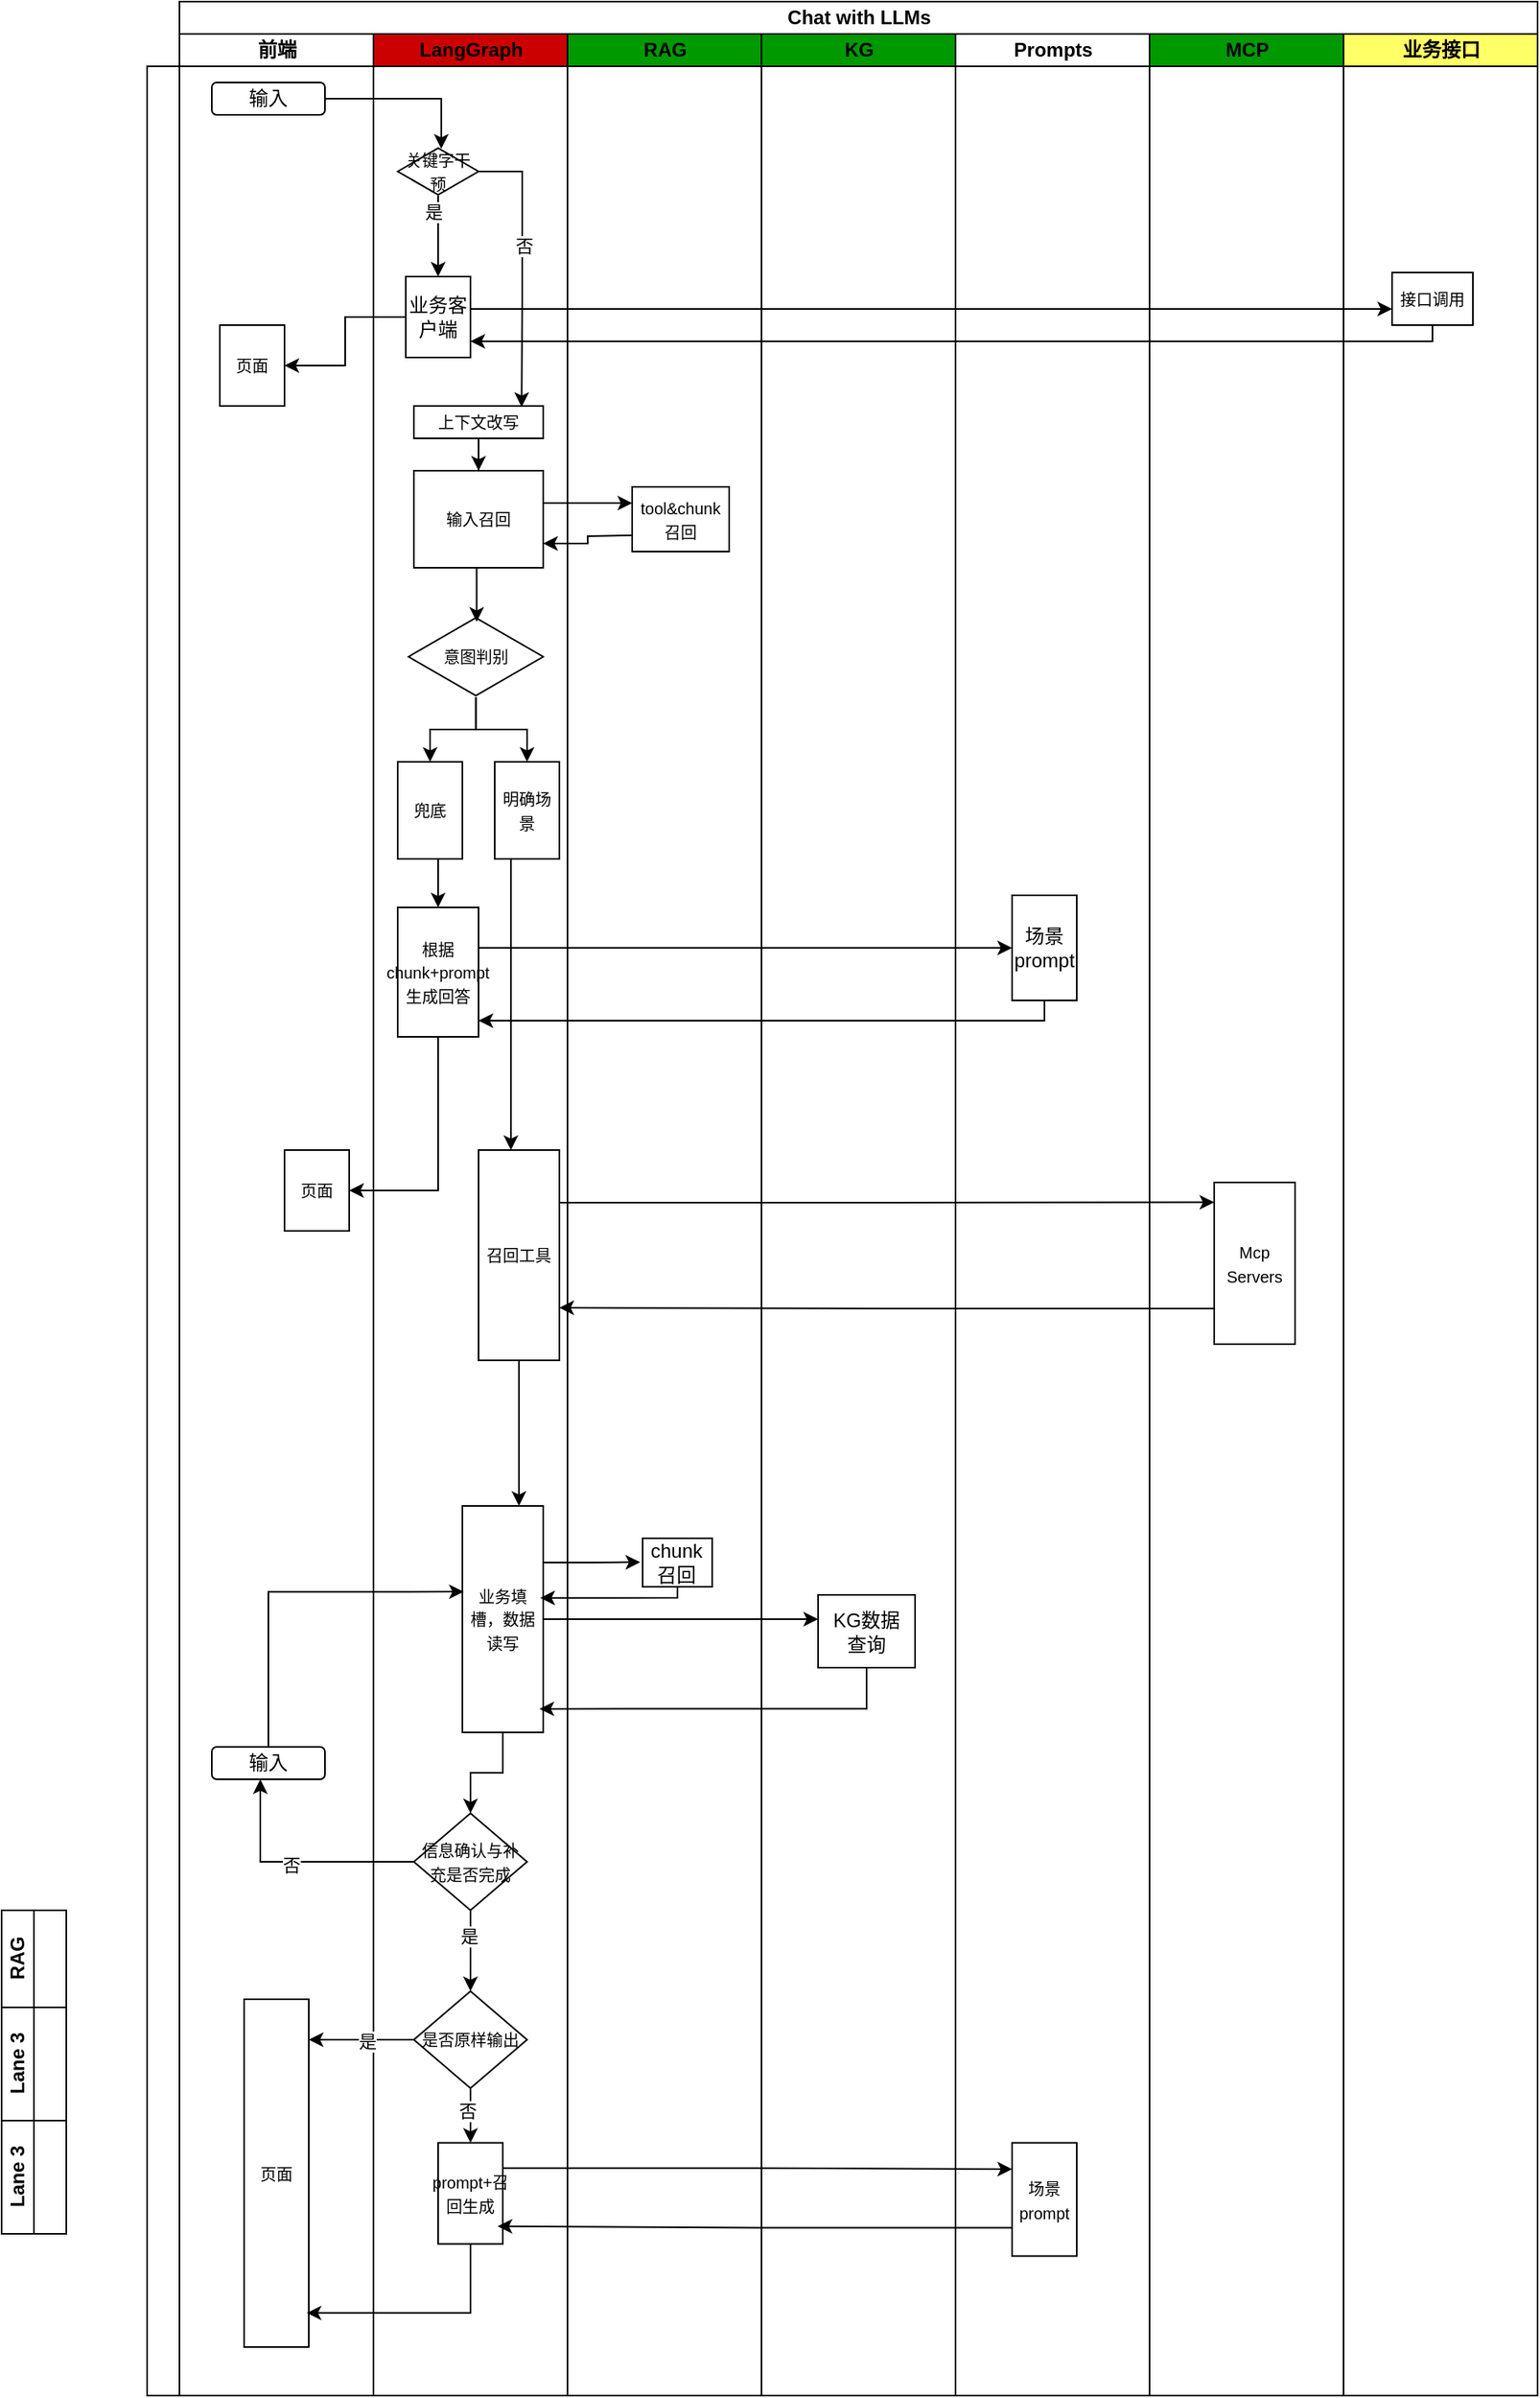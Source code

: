 <mxfile version="26.2.14" pages="2">
  <diagram id="prtHgNgQTEPvFCAcTncT" name="Page-1">
    <mxGraphModel dx="1148" dy="518" grid="1" gridSize="10" guides="1" tooltips="1" connect="1" arrows="1" fold="1" page="1" pageScale="1" pageWidth="827" pageHeight="1169" math="0" shadow="0">
      <root>
        <mxCell id="0" />
        <mxCell id="1" parent="0" />
        <mxCell id="lMqTlRjusJs-bFD9PDSq-2" value="Chat with LLMs" style="swimlane;childLayout=stackLayout;resizeParent=1;resizeParentMax=0;startSize=20;html=1;" vertex="1" parent="1">
          <mxGeometry x="150" y="70" width="840" height="1480" as="geometry" />
        </mxCell>
        <mxCell id="lMqTlRjusJs-bFD9PDSq-3" value="前端" style="swimlane;startSize=20;html=1;" vertex="1" parent="lMqTlRjusJs-bFD9PDSq-2">
          <mxGeometry y="20" width="120" height="1460" as="geometry" />
        </mxCell>
        <mxCell id="RTw3YIjJOf3kqwoV2Vnw-30" value="LangGraph" style="swimlane;startSize=20;html=1;fillColor=#CC0000;" vertex="1" parent="lMqTlRjusJs-bFD9PDSq-2">
          <mxGeometry x="120" y="20" width="120" height="1460" as="geometry" />
        </mxCell>
        <mxCell id="lMqTlRjusJs-bFD9PDSq-4" value="RAG" style="swimlane;startSize=20;html=1;fillColor=#009900;" vertex="1" parent="lMqTlRjusJs-bFD9PDSq-2">
          <mxGeometry x="240" y="20" width="120" height="1460" as="geometry" />
        </mxCell>
        <mxCell id="lMqTlRjusJs-bFD9PDSq-5" value="KG" style="swimlane;startSize=20;html=1;fillColor=#009900;" vertex="1" parent="lMqTlRjusJs-bFD9PDSq-2">
          <mxGeometry x="360" y="20" width="120" height="1460" as="geometry" />
        </mxCell>
        <mxCell id="RTw3YIjJOf3kqwoV2Vnw-11" value="Prompts" style="swimlane;startSize=20;html=1;" vertex="1" parent="lMqTlRjusJs-bFD9PDSq-2">
          <mxGeometry x="480" y="20" width="120" height="1460" as="geometry" />
        </mxCell>
        <mxCell id="RTw3YIjJOf3kqwoV2Vnw-2" value="MCP" style="swimlane;startSize=20;html=1;fillColor=#009900;" vertex="1" parent="lMqTlRjusJs-bFD9PDSq-2">
          <mxGeometry x="600" y="20" width="120" height="1460" as="geometry" />
        </mxCell>
        <mxCell id="RTw3YIjJOf3kqwoV2Vnw-171" value="业务接口" style="swimlane;startSize=20;html=1;fillColor=#FFFF66;" vertex="1" parent="lMqTlRjusJs-bFD9PDSq-2">
          <mxGeometry x="720" y="20" width="120" height="1460" as="geometry" />
        </mxCell>
        <mxCell id="RTw3YIjJOf3kqwoV2Vnw-191" style="edgeStyle=orthogonalEdgeStyle;rounded=0;orthogonalLoop=1;jettySize=auto;html=1;" edge="1" parent="RTw3YIjJOf3kqwoV2Vnw-171" source="RTw3YIjJOf3kqwoV2Vnw-173">
          <mxGeometry relative="1" as="geometry">
            <mxPoint x="-540" y="190" as="targetPoint" />
            <Array as="points">
              <mxPoint x="55" y="190" />
            </Array>
          </mxGeometry>
        </mxCell>
        <mxCell id="RTw3YIjJOf3kqwoV2Vnw-173" value="&lt;font style=&quot;font-size: 10px;&quot;&gt;接口调用&lt;/font&gt;" style="rounded=0;whiteSpace=wrap;html=1;movable=1;resizable=1;rotatable=1;deletable=1;editable=1;locked=0;connectable=1;" vertex="1" parent="RTw3YIjJOf3kqwoV2Vnw-171">
          <mxGeometry x="30" y="147.5" width="50" height="32.5" as="geometry" />
        </mxCell>
        <mxCell id="RTw3YIjJOf3kqwoV2Vnw-13" value="" style="swimlane;startSize=20;horizontal=0;html=1;" vertex="1" parent="1">
          <mxGeometry x="130" y="110" width="860" height="1440" as="geometry" />
        </mxCell>
        <mxCell id="RTw3YIjJOf3kqwoV2Vnw-33" value="输入" style="rounded=1;whiteSpace=wrap;html=1;" vertex="1" parent="RTw3YIjJOf3kqwoV2Vnw-13">
          <mxGeometry x="40" y="10" width="70" height="20" as="geometry" />
        </mxCell>
        <mxCell id="RTw3YIjJOf3kqwoV2Vnw-198" style="edgeStyle=orthogonalEdgeStyle;rounded=0;orthogonalLoop=1;jettySize=auto;html=1;exitX=0;exitY=0.75;exitDx=0;exitDy=0;entryX=1;entryY=0.75;entryDx=0;entryDy=0;" edge="1" parent="RTw3YIjJOf3kqwoV2Vnw-13" source="RTw3YIjJOf3kqwoV2Vnw-117" target="RTw3YIjJOf3kqwoV2Vnw-113">
          <mxGeometry relative="1" as="geometry">
            <mxPoint x="260" y="765.103" as="targetPoint" />
            <Array as="points">
              <mxPoint x="660" y="768" />
              <mxPoint x="458" y="768" />
            </Array>
          </mxGeometry>
        </mxCell>
        <mxCell id="RTw3YIjJOf3kqwoV2Vnw-117" value="&lt;font style=&quot;font-size: 10px;&quot;&gt;Mcp Servers&lt;/font&gt;" style="whiteSpace=wrap;html=1;movable=1;resizable=1;rotatable=1;deletable=1;editable=1;locked=0;connectable=1;" vertex="1" parent="RTw3YIjJOf3kqwoV2Vnw-13">
          <mxGeometry x="660" y="690" width="50" height="100" as="geometry" />
        </mxCell>
        <mxCell id="RTw3YIjJOf3kqwoV2Vnw-133" value="输入" style="rounded=1;whiteSpace=wrap;html=1;" vertex="1" parent="RTw3YIjJOf3kqwoV2Vnw-13">
          <mxGeometry x="40" y="1039" width="70" height="20" as="geometry" />
        </mxCell>
        <mxCell id="RTw3YIjJOf3kqwoV2Vnw-143" style="edgeStyle=orthogonalEdgeStyle;rounded=0;orthogonalLoop=1;jettySize=auto;html=1;entryX=0.357;entryY=1.05;entryDx=0;entryDy=0;movable=1;resizable=1;rotatable=1;deletable=1;editable=1;locked=0;connectable=1;entryPerimeter=0;exitX=0;exitY=0.5;exitDx=0;exitDy=0;" edge="1" parent="RTw3YIjJOf3kqwoV2Vnw-13" source="RTw3YIjJOf3kqwoV2Vnw-141">
          <mxGeometry relative="1" as="geometry">
            <mxPoint x="181.657" y="1119" as="sourcePoint" />
            <mxPoint x="70.0" y="1059" as="targetPoint" />
            <Array as="points">
              <mxPoint x="70" y="1110" />
            </Array>
          </mxGeometry>
        </mxCell>
        <mxCell id="RTw3YIjJOf3kqwoV2Vnw-144" value="否" style="edgeLabel;html=1;align=center;verticalAlign=middle;resizable=1;points=[];movable=1;rotatable=1;deletable=1;editable=1;locked=0;connectable=1;" vertex="1" connectable="0" parent="RTw3YIjJOf3kqwoV2Vnw-143">
          <mxGeometry x="0.051" y="2" relative="1" as="geometry">
            <mxPoint as="offset" />
          </mxGeometry>
        </mxCell>
        <mxCell id="RTw3YIjJOf3kqwoV2Vnw-53" value="" style="edgeStyle=orthogonalEdgeStyle;rounded=0;orthogonalLoop=1;jettySize=auto;html=1;movable=1;resizable=1;rotatable=1;deletable=1;editable=1;locked=0;connectable=1;" edge="1" parent="RTw3YIjJOf3kqwoV2Vnw-13" source="RTw3YIjJOf3kqwoV2Vnw-34" target="RTw3YIjJOf3kqwoV2Vnw-52">
          <mxGeometry relative="1" as="geometry" />
        </mxCell>
        <mxCell id="RTw3YIjJOf3kqwoV2Vnw-34" value="&lt;font style=&quot;font-size: 10px;&quot;&gt;上下文改写&lt;/font&gt;" style="rounded=0;whiteSpace=wrap;html=1;movable=1;resizable=1;rotatable=1;deletable=1;editable=1;locked=0;connectable=1;" vertex="1" parent="RTw3YIjJOf3kqwoV2Vnw-13">
          <mxGeometry x="164.98" y="210" width="80" height="20" as="geometry" />
        </mxCell>
        <mxCell id="RTw3YIjJOf3kqwoV2Vnw-37" value="&lt;font style=&quot;font-size: 10px;&quot;&gt;tool&amp;amp;chunk召回&lt;/font&gt;" style="rounded=0;whiteSpace=wrap;html=1;movable=1;resizable=1;rotatable=1;deletable=1;editable=1;locked=0;connectable=1;" vertex="1" parent="RTw3YIjJOf3kqwoV2Vnw-13">
          <mxGeometry x="300" y="260" width="60" height="40" as="geometry" />
        </mxCell>
        <mxCell id="RTw3YIjJOf3kqwoV2Vnw-54" style="edgeStyle=orthogonalEdgeStyle;rounded=0;orthogonalLoop=1;jettySize=auto;html=1;exitX=1;exitY=0.25;exitDx=0;exitDy=0;entryX=0;entryY=0.25;entryDx=0;entryDy=0;movable=1;resizable=1;rotatable=1;deletable=1;editable=1;locked=0;connectable=1;" edge="1" parent="RTw3YIjJOf3kqwoV2Vnw-13" source="RTw3YIjJOf3kqwoV2Vnw-52" target="RTw3YIjJOf3kqwoV2Vnw-37">
          <mxGeometry relative="1" as="geometry">
            <mxPoint x="287.98" y="265" as="targetPoint" />
            <Array as="points">
              <mxPoint x="245" y="270" />
            </Array>
          </mxGeometry>
        </mxCell>
        <mxCell id="RTw3YIjJOf3kqwoV2Vnw-52" value="&lt;font style=&quot;font-size: 10px;&quot;&gt;输入召回&lt;/font&gt;" style="rounded=0;whiteSpace=wrap;html=1;movable=1;resizable=1;rotatable=1;deletable=1;editable=1;locked=0;connectable=1;" vertex="1" parent="RTw3YIjJOf3kqwoV2Vnw-13">
          <mxGeometry x="164.98" y="250" width="80" height="60" as="geometry" />
        </mxCell>
        <mxCell id="RTw3YIjJOf3kqwoV2Vnw-105" value="" style="edgeStyle=orthogonalEdgeStyle;rounded=0;orthogonalLoop=1;jettySize=auto;html=1;movable=1;resizable=1;rotatable=1;deletable=1;editable=1;locked=0;connectable=1;" edge="1" parent="RTw3YIjJOf3kqwoV2Vnw-13" source="RTw3YIjJOf3kqwoV2Vnw-66" target="RTw3YIjJOf3kqwoV2Vnw-104">
          <mxGeometry relative="1" as="geometry">
            <Array as="points">
              <mxPoint x="314.98" y="545" />
              <mxPoint x="314.98" y="545" />
            </Array>
          </mxGeometry>
        </mxCell>
        <mxCell id="RTw3YIjJOf3kqwoV2Vnw-107" style="edgeStyle=orthogonalEdgeStyle;rounded=0;orthogonalLoop=1;jettySize=auto;html=1;entryX=1;entryY=0.5;entryDx=0;entryDy=0;exitX=0.5;exitY=1;exitDx=0;exitDy=0;movable=1;resizable=1;rotatable=1;deletable=1;editable=1;locked=0;connectable=1;" edge="1" parent="RTw3YIjJOf3kqwoV2Vnw-13" source="RTw3YIjJOf3kqwoV2Vnw-66" target="RTw3YIjJOf3kqwoV2Vnw-101">
          <mxGeometry relative="1" as="geometry" />
        </mxCell>
        <mxCell id="RTw3YIjJOf3kqwoV2Vnw-66" value="&lt;font style=&quot;font-size: 10px;&quot;&gt;根据chunk+prompt&lt;/font&gt;&lt;div&gt;&lt;font style=&quot;font-size: 10px;&quot;&gt;生成回答&lt;/font&gt;&lt;/div&gt;" style="rounded=0;whiteSpace=wrap;html=1;movable=1;resizable=1;rotatable=1;deletable=1;editable=1;locked=0;connectable=1;" vertex="1" parent="RTw3YIjJOf3kqwoV2Vnw-13">
          <mxGeometry x="154.98" y="520" width="50" height="80" as="geometry" />
        </mxCell>
        <mxCell id="RTw3YIjJOf3kqwoV2Vnw-79" style="edgeStyle=orthogonalEdgeStyle;rounded=0;orthogonalLoop=1;jettySize=auto;html=1;movable=1;resizable=1;rotatable=1;deletable=1;editable=1;locked=0;connectable=1;entryX=1;entryY=0.75;entryDx=0;entryDy=0;" edge="1" parent="RTw3YIjJOf3kqwoV2Vnw-13" target="RTw3YIjJOf3kqwoV2Vnw-52">
          <mxGeometry relative="1" as="geometry">
            <mxPoint x="300" y="290" as="sourcePoint" />
            <mxPoint x="250" y="300" as="targetPoint" />
          </mxGeometry>
        </mxCell>
        <mxCell id="RTw3YIjJOf3kqwoV2Vnw-97" style="edgeStyle=orthogonalEdgeStyle;rounded=0;orthogonalLoop=1;jettySize=auto;html=1;movable=1;resizable=1;rotatable=1;deletable=1;editable=1;locked=0;connectable=1;" edge="1" parent="RTw3YIjJOf3kqwoV2Vnw-13" source="RTw3YIjJOf3kqwoV2Vnw-88" target="RTw3YIjJOf3kqwoV2Vnw-92">
          <mxGeometry relative="1" as="geometry" />
        </mxCell>
        <mxCell id="RTw3YIjJOf3kqwoV2Vnw-98" style="edgeStyle=orthogonalEdgeStyle;rounded=0;orthogonalLoop=1;jettySize=auto;html=1;entryX=0.5;entryY=0;entryDx=0;entryDy=0;movable=1;resizable=1;rotatable=1;deletable=1;editable=1;locked=0;connectable=1;" edge="1" parent="RTw3YIjJOf3kqwoV2Vnw-13" source="RTw3YIjJOf3kqwoV2Vnw-88" target="RTw3YIjJOf3kqwoV2Vnw-96">
          <mxGeometry relative="1" as="geometry" />
        </mxCell>
        <mxCell id="RTw3YIjJOf3kqwoV2Vnw-88" value="&lt;font style=&quot;font-size: 10px;&quot;&gt;意图判别&lt;/font&gt;" style="html=1;whiteSpace=wrap;aspect=fixed;shape=isoRectangle;movable=1;resizable=1;rotatable=1;deletable=1;editable=1;locked=0;connectable=1;" vertex="1" parent="RTw3YIjJOf3kqwoV2Vnw-13">
          <mxGeometry x="161.65" y="340" width="83.33" height="50" as="geometry" />
        </mxCell>
        <mxCell id="RTw3YIjJOf3kqwoV2Vnw-89" style="edgeStyle=orthogonalEdgeStyle;rounded=0;orthogonalLoop=1;jettySize=auto;html=1;exitX=0.5;exitY=1;exitDx=0;exitDy=0;entryX=0.506;entryY=0.068;entryDx=0;entryDy=0;entryPerimeter=0;movable=1;resizable=1;rotatable=1;deletable=1;editable=1;locked=0;connectable=1;" edge="1" parent="RTw3YIjJOf3kqwoV2Vnw-13" source="RTw3YIjJOf3kqwoV2Vnw-52" target="RTw3YIjJOf3kqwoV2Vnw-88">
          <mxGeometry relative="1" as="geometry" />
        </mxCell>
        <mxCell id="RTw3YIjJOf3kqwoV2Vnw-99" style="edgeStyle=orthogonalEdgeStyle;rounded=0;orthogonalLoop=1;jettySize=auto;html=1;exitX=0.5;exitY=1;exitDx=0;exitDy=0;entryX=0.5;entryY=0;entryDx=0;entryDy=0;movable=1;resizable=1;rotatable=1;deletable=1;editable=1;locked=0;connectable=1;" edge="1" parent="RTw3YIjJOf3kqwoV2Vnw-13" source="RTw3YIjJOf3kqwoV2Vnw-92" target="RTw3YIjJOf3kqwoV2Vnw-66">
          <mxGeometry relative="1" as="geometry" />
        </mxCell>
        <mxCell id="RTw3YIjJOf3kqwoV2Vnw-92" value="&lt;font style=&quot;font-size: 10px;&quot;&gt;兜底&lt;/font&gt;" style="whiteSpace=wrap;html=1;movable=1;resizable=1;rotatable=1;deletable=1;editable=1;locked=0;connectable=1;" vertex="1" parent="RTw3YIjJOf3kqwoV2Vnw-13">
          <mxGeometry x="154.98" y="430" width="40" height="60" as="geometry" />
        </mxCell>
        <mxCell id="RTw3YIjJOf3kqwoV2Vnw-114" value="" style="edgeStyle=orthogonalEdgeStyle;rounded=0;orthogonalLoop=1;jettySize=auto;html=1;movable=1;resizable=1;rotatable=1;deletable=1;editable=1;locked=0;connectable=1;" edge="1" parent="RTw3YIjJOf3kqwoV2Vnw-13" source="RTw3YIjJOf3kqwoV2Vnw-96" target="RTw3YIjJOf3kqwoV2Vnw-113">
          <mxGeometry relative="1" as="geometry">
            <Array as="points">
              <mxPoint x="224.98" y="540" />
              <mxPoint x="224.98" y="540" />
            </Array>
          </mxGeometry>
        </mxCell>
        <mxCell id="RTw3YIjJOf3kqwoV2Vnw-96" value="&lt;font style=&quot;font-size: 10px;&quot;&gt;明确场景&lt;/font&gt;" style="whiteSpace=wrap;html=1;movable=1;resizable=1;rotatable=1;deletable=1;editable=1;locked=0;connectable=1;" vertex="1" parent="RTw3YIjJOf3kqwoV2Vnw-13">
          <mxGeometry x="214.98" y="430" width="40" height="60" as="geometry" />
        </mxCell>
        <mxCell id="RTw3YIjJOf3kqwoV2Vnw-101" value="&lt;span style=&quot;font-size: 10px;&quot;&gt;页面&lt;/span&gt;" style="rounded=0;whiteSpace=wrap;html=1;movable=1;resizable=1;rotatable=1;deletable=1;editable=1;locked=0;connectable=1;" vertex="1" parent="RTw3YIjJOf3kqwoV2Vnw-13">
          <mxGeometry x="84.98" y="670" width="40" height="50" as="geometry" />
        </mxCell>
        <mxCell id="RTw3YIjJOf3kqwoV2Vnw-104" value="场景prompt" style="whiteSpace=wrap;html=1;rounded=0;movable=1;resizable=1;rotatable=1;deletable=1;editable=1;locked=0;connectable=1;" vertex="1" parent="RTw3YIjJOf3kqwoV2Vnw-13">
          <mxGeometry x="534.98" y="512.5" width="40" height="65" as="geometry" />
        </mxCell>
        <mxCell id="RTw3YIjJOf3kqwoV2Vnw-106" style="edgeStyle=orthogonalEdgeStyle;rounded=0;orthogonalLoop=1;jettySize=auto;html=1;movable=1;resizable=1;rotatable=1;deletable=1;editable=1;locked=0;connectable=1;" edge="1" parent="RTw3YIjJOf3kqwoV2Vnw-13" source="RTw3YIjJOf3kqwoV2Vnw-104">
          <mxGeometry relative="1" as="geometry">
            <mxPoint x="204.98" y="590" as="targetPoint" />
            <Array as="points">
              <mxPoint x="554.98" y="590" />
              <mxPoint x="234.98" y="590" />
            </Array>
          </mxGeometry>
        </mxCell>
        <mxCell id="RTw3YIjJOf3kqwoV2Vnw-121" value="" style="edgeStyle=orthogonalEdgeStyle;rounded=0;orthogonalLoop=1;jettySize=auto;html=1;movable=0;resizable=0;rotatable=0;deletable=0;editable=0;locked=1;connectable=0;" edge="1" parent="RTw3YIjJOf3kqwoV2Vnw-13" source="RTw3YIjJOf3kqwoV2Vnw-113" target="RTw3YIjJOf3kqwoV2Vnw-120">
          <mxGeometry relative="1" as="geometry">
            <Array as="points">
              <mxPoint x="227" y="750" />
              <mxPoint x="227" y="750" />
            </Array>
          </mxGeometry>
        </mxCell>
        <mxCell id="RTw3YIjJOf3kqwoV2Vnw-113" value="&lt;font style=&quot;font-size: 10px;&quot;&gt;召回工具&lt;/font&gt;" style="whiteSpace=wrap;html=1;movable=1;resizable=1;rotatable=1;deletable=1;editable=1;locked=0;connectable=1;" vertex="1" parent="RTw3YIjJOf3kqwoV2Vnw-13">
          <mxGeometry x="204.98" y="670" width="50" height="130" as="geometry" />
        </mxCell>
        <mxCell id="RTw3YIjJOf3kqwoV2Vnw-130" style="edgeStyle=orthogonalEdgeStyle;rounded=0;orthogonalLoop=1;jettySize=auto;html=1;exitX=1;exitY=0.25;exitDx=0;exitDy=0;movable=1;resizable=1;rotatable=1;deletable=1;editable=1;locked=0;connectable=1;" edge="1" parent="RTw3YIjJOf3kqwoV2Vnw-13" source="RTw3YIjJOf3kqwoV2Vnw-120">
          <mxGeometry relative="1" as="geometry">
            <mxPoint x="304.98" y="924.759" as="targetPoint" />
          </mxGeometry>
        </mxCell>
        <mxCell id="RTw3YIjJOf3kqwoV2Vnw-131" style="edgeStyle=orthogonalEdgeStyle;rounded=0;orthogonalLoop=1;jettySize=auto;html=1;movable=1;resizable=1;rotatable=1;deletable=1;editable=1;locked=0;connectable=1;" edge="1" parent="RTw3YIjJOf3kqwoV2Vnw-13" source="RTw3YIjJOf3kqwoV2Vnw-120">
          <mxGeometry relative="1" as="geometry">
            <mxPoint x="414.98" y="960" as="targetPoint" />
          </mxGeometry>
        </mxCell>
        <mxCell id="RTw3YIjJOf3kqwoV2Vnw-142" value="" style="edgeStyle=orthogonalEdgeStyle;rounded=0;orthogonalLoop=1;jettySize=auto;html=1;movable=1;resizable=1;rotatable=1;deletable=1;editable=1;locked=0;connectable=1;" edge="1" parent="RTw3YIjJOf3kqwoV2Vnw-13" source="RTw3YIjJOf3kqwoV2Vnw-120" target="RTw3YIjJOf3kqwoV2Vnw-141">
          <mxGeometry relative="1" as="geometry" />
        </mxCell>
        <mxCell id="RTw3YIjJOf3kqwoV2Vnw-120" value="&lt;font style=&quot;font-size: 10px;&quot;&gt;业务填槽，数据读写&lt;/font&gt;" style="whiteSpace=wrap;html=1;movable=1;resizable=1;rotatable=1;deletable=1;editable=1;locked=0;connectable=1;" vertex="1" parent="RTw3YIjJOf3kqwoV2Vnw-13">
          <mxGeometry x="194.98" y="890" width="50" height="140" as="geometry" />
        </mxCell>
        <mxCell id="RTw3YIjJOf3kqwoV2Vnw-122" value="chunk召回" style="whiteSpace=wrap;html=1;movable=1;resizable=1;rotatable=1;deletable=1;editable=1;locked=0;connectable=1;" vertex="1" parent="RTw3YIjJOf3kqwoV2Vnw-13">
          <mxGeometry x="306.48" y="910" width="43" height="30" as="geometry" />
        </mxCell>
        <mxCell id="RTw3YIjJOf3kqwoV2Vnw-128" value="KG数据&lt;br&gt;&lt;div&gt;查询&lt;/div&gt;" style="whiteSpace=wrap;html=1;movable=1;resizable=1;rotatable=1;deletable=1;editable=1;locked=0;connectable=1;" vertex="1" parent="RTw3YIjJOf3kqwoV2Vnw-13">
          <mxGeometry x="414.98" y="945" width="60" height="45" as="geometry" />
        </mxCell>
        <mxCell id="RTw3YIjJOf3kqwoV2Vnw-136" style="edgeStyle=orthogonalEdgeStyle;rounded=0;orthogonalLoop=1;jettySize=auto;html=1;entryX=0.964;entryY=0.406;entryDx=0;entryDy=0;entryPerimeter=0;movable=1;resizable=1;rotatable=1;deletable=1;editable=1;locked=0;connectable=1;" edge="1" parent="RTw3YIjJOf3kqwoV2Vnw-13" source="RTw3YIjJOf3kqwoV2Vnw-122" target="RTw3YIjJOf3kqwoV2Vnw-120">
          <mxGeometry relative="1" as="geometry">
            <Array as="points">
              <mxPoint x="327.98" y="947" />
            </Array>
          </mxGeometry>
        </mxCell>
        <mxCell id="RTw3YIjJOf3kqwoV2Vnw-139" style="edgeStyle=orthogonalEdgeStyle;rounded=0;orthogonalLoop=1;jettySize=auto;html=1;entryX=0.954;entryY=0.896;entryDx=0;entryDy=0;entryPerimeter=0;movable=1;resizable=1;rotatable=1;deletable=1;editable=1;locked=0;connectable=1;" edge="1" parent="RTw3YIjJOf3kqwoV2Vnw-13" source="RTw3YIjJOf3kqwoV2Vnw-128" target="RTw3YIjJOf3kqwoV2Vnw-120">
          <mxGeometry relative="1" as="geometry">
            <Array as="points">
              <mxPoint x="445" y="1015" />
            </Array>
          </mxGeometry>
        </mxCell>
        <mxCell id="RTw3YIjJOf3kqwoV2Vnw-148" value="" style="edgeStyle=orthogonalEdgeStyle;rounded=0;orthogonalLoop=1;jettySize=auto;html=1;movable=1;resizable=1;rotatable=1;deletable=1;editable=1;locked=0;connectable=1;" edge="1" parent="RTw3YIjJOf3kqwoV2Vnw-13" source="RTw3YIjJOf3kqwoV2Vnw-141">
          <mxGeometry relative="1" as="geometry">
            <mxPoint x="199.98" y="1190" as="targetPoint" />
          </mxGeometry>
        </mxCell>
        <mxCell id="RTw3YIjJOf3kqwoV2Vnw-149" value="是" style="edgeLabel;html=1;align=center;verticalAlign=middle;resizable=1;points=[];movable=1;rotatable=1;deletable=1;editable=1;locked=0;connectable=1;" vertex="1" connectable="0" parent="RTw3YIjJOf3kqwoV2Vnw-148">
          <mxGeometry x="-0.381" y="-1" relative="1" as="geometry">
            <mxPoint as="offset" />
          </mxGeometry>
        </mxCell>
        <mxCell id="RTw3YIjJOf3kqwoV2Vnw-141" value="&lt;font style=&quot;font-size: 10px;&quot;&gt;信息确认与补充是否完成&lt;/font&gt;" style="rhombus;whiteSpace=wrap;html=1;movable=1;resizable=1;rotatable=1;deletable=1;editable=1;locked=0;connectable=1;" vertex="1" parent="RTw3YIjJOf3kqwoV2Vnw-13">
          <mxGeometry x="164.98" y="1080" width="70" height="60" as="geometry" />
        </mxCell>
        <mxCell id="RTw3YIjJOf3kqwoV2Vnw-160" style="edgeStyle=orthogonalEdgeStyle;rounded=0;orthogonalLoop=1;jettySize=auto;html=1;exitX=0.5;exitY=1;exitDx=0;exitDy=0;movable=1;resizable=1;rotatable=1;deletable=1;editable=1;locked=0;connectable=1;" edge="1" parent="RTw3YIjJOf3kqwoV2Vnw-13" source="RTw3YIjJOf3kqwoV2Vnw-150" target="RTw3YIjJOf3kqwoV2Vnw-156">
          <mxGeometry relative="1" as="geometry" />
        </mxCell>
        <mxCell id="RTw3YIjJOf3kqwoV2Vnw-161" value="否" style="edgeLabel;html=1;align=center;verticalAlign=middle;resizable=1;points=[];movable=1;rotatable=1;deletable=1;editable=1;locked=0;connectable=1;" vertex="1" connectable="0" parent="RTw3YIjJOf3kqwoV2Vnw-160">
          <mxGeometry x="-0.42" y="-2" relative="1" as="geometry">
            <mxPoint as="offset" />
          </mxGeometry>
        </mxCell>
        <mxCell id="RTw3YIjJOf3kqwoV2Vnw-150" value="&lt;span style=&quot;font-size: 10px;&quot;&gt;是否原样输出&lt;/span&gt;" style="rhombus;whiteSpace=wrap;html=1;movable=1;resizable=1;rotatable=1;deletable=1;editable=1;locked=0;connectable=1;" vertex="1" parent="RTw3YIjJOf3kqwoV2Vnw-13">
          <mxGeometry x="164.98" y="1190" width="70" height="60" as="geometry" />
        </mxCell>
        <mxCell id="RTw3YIjJOf3kqwoV2Vnw-152" value="&lt;span style=&quot;font-size: 10px;&quot;&gt;页面&lt;/span&gt;" style="rounded=0;whiteSpace=wrap;html=1;movable=1;resizable=1;rotatable=1;deletable=1;editable=1;locked=0;connectable=1;" vertex="1" parent="RTw3YIjJOf3kqwoV2Vnw-13">
          <mxGeometry x="59.98" y="1195" width="40" height="215" as="geometry" />
        </mxCell>
        <mxCell id="RTw3YIjJOf3kqwoV2Vnw-155" value="&lt;font style=&quot;font-size: 10px;&quot;&gt;场景prompt&lt;/font&gt;" style="whiteSpace=wrap;html=1;rounded=0;movable=1;resizable=1;rotatable=1;deletable=1;editable=1;locked=0;connectable=1;" vertex="1" parent="RTw3YIjJOf3kqwoV2Vnw-13">
          <mxGeometry x="534.98" y="1283.75" width="40" height="70" as="geometry" />
        </mxCell>
        <mxCell id="RTw3YIjJOf3kqwoV2Vnw-157" style="edgeStyle=orthogonalEdgeStyle;rounded=0;orthogonalLoop=1;jettySize=auto;html=1;exitX=1;exitY=0.25;exitDx=0;exitDy=0;movable=1;resizable=1;rotatable=1;deletable=1;editable=1;locked=0;connectable=1;" edge="1" parent="RTw3YIjJOf3kqwoV2Vnw-13" source="RTw3YIjJOf3kqwoV2Vnw-156">
          <mxGeometry relative="1" as="geometry">
            <mxPoint x="534.98" y="1300" as="targetPoint" />
            <Array as="points">
              <mxPoint x="376.98" y="1299" />
              <mxPoint x="534.98" y="1300" />
            </Array>
          </mxGeometry>
        </mxCell>
        <mxCell id="RTw3YIjJOf3kqwoV2Vnw-156" value="&lt;span style=&quot;font-size: 10px;&quot;&gt;prompt+召回生成&lt;/span&gt;" style="rounded=0;whiteSpace=wrap;html=1;movable=1;resizable=1;rotatable=1;deletable=1;editable=1;locked=0;connectable=1;" vertex="1" parent="RTw3YIjJOf3kqwoV2Vnw-13">
          <mxGeometry x="179.98" y="1283.75" width="40" height="62.5" as="geometry" />
        </mxCell>
        <mxCell id="RTw3YIjJOf3kqwoV2Vnw-158" style="edgeStyle=orthogonalEdgeStyle;rounded=0;orthogonalLoop=1;jettySize=auto;html=1;exitX=0;exitY=0.75;exitDx=0;exitDy=0;entryX=0.921;entryY=0.826;entryDx=0;entryDy=0;entryPerimeter=0;movable=1;resizable=1;rotatable=1;deletable=1;editable=1;locked=0;connectable=1;" edge="1" parent="RTw3YIjJOf3kqwoV2Vnw-13" source="RTw3YIjJOf3kqwoV2Vnw-155" target="RTw3YIjJOf3kqwoV2Vnw-156">
          <mxGeometry relative="1" as="geometry" />
        </mxCell>
        <mxCell id="RTw3YIjJOf3kqwoV2Vnw-164" style="edgeStyle=orthogonalEdgeStyle;rounded=0;orthogonalLoop=1;jettySize=auto;html=1;entryX=0.968;entryY=0.902;entryDx=0;entryDy=0;entryPerimeter=0;movable=1;resizable=1;rotatable=1;deletable=1;editable=1;locked=0;connectable=1;" edge="1" parent="RTw3YIjJOf3kqwoV2Vnw-13" source="RTw3YIjJOf3kqwoV2Vnw-156" target="RTw3YIjJOf3kqwoV2Vnw-152">
          <mxGeometry relative="1" as="geometry">
            <Array as="points">
              <mxPoint x="199.98" y="1389" />
            </Array>
          </mxGeometry>
        </mxCell>
        <mxCell id="RTw3YIjJOf3kqwoV2Vnw-153" style="edgeStyle=orthogonalEdgeStyle;rounded=0;orthogonalLoop=1;jettySize=auto;html=1;exitX=0;exitY=0.5;exitDx=0;exitDy=0;movable=1;resizable=1;rotatable=1;deletable=1;editable=1;locked=0;connectable=1;" edge="1" parent="RTw3YIjJOf3kqwoV2Vnw-13" source="RTw3YIjJOf3kqwoV2Vnw-150" target="RTw3YIjJOf3kqwoV2Vnw-152">
          <mxGeometry relative="1" as="geometry">
            <Array as="points">
              <mxPoint x="134.98" y="1220" />
              <mxPoint x="134.98" y="1220" />
            </Array>
          </mxGeometry>
        </mxCell>
        <mxCell id="RTw3YIjJOf3kqwoV2Vnw-154" value="是" style="edgeLabel;html=1;align=center;verticalAlign=middle;resizable=1;points=[];movable=1;rotatable=1;deletable=1;editable=1;locked=0;connectable=1;" vertex="1" connectable="0" parent="RTw3YIjJOf3kqwoV2Vnw-153">
          <mxGeometry x="-0.085" y="1" relative="1" as="geometry">
            <mxPoint as="offset" />
          </mxGeometry>
        </mxCell>
        <mxCell id="RTw3YIjJOf3kqwoV2Vnw-187" style="edgeStyle=orthogonalEdgeStyle;rounded=0;orthogonalLoop=1;jettySize=auto;html=1;entryX=0.5;entryY=0;entryDx=0;entryDy=0;" edge="1" parent="RTw3YIjJOf3kqwoV2Vnw-13" source="RTw3YIjJOf3kqwoV2Vnw-167" target="RTw3YIjJOf3kqwoV2Vnw-186">
          <mxGeometry relative="1" as="geometry" />
        </mxCell>
        <mxCell id="RTw3YIjJOf3kqwoV2Vnw-188" value="是" style="edgeLabel;html=1;align=center;verticalAlign=middle;resizable=0;points=[];" vertex="1" connectable="0" parent="RTw3YIjJOf3kqwoV2Vnw-187">
          <mxGeometry x="-0.591" y="-3" relative="1" as="geometry">
            <mxPoint as="offset" />
          </mxGeometry>
        </mxCell>
        <mxCell id="RTw3YIjJOf3kqwoV2Vnw-167" value="&lt;font style=&quot;font-size: 10px;&quot;&gt;关键字干预&lt;/font&gt;" style="html=1;whiteSpace=wrap;aspect=fixed;shape=isoRectangle;movable=1;resizable=1;rotatable=1;deletable=1;editable=1;locked=0;connectable=1;" vertex="1" parent="RTw3YIjJOf3kqwoV2Vnw-13">
          <mxGeometry x="154.99" y="50" width="50" height="30" as="geometry" />
        </mxCell>
        <mxCell id="RTw3YIjJOf3kqwoV2Vnw-175" value="&lt;span style=&quot;font-size: 10px;&quot;&gt;页面&lt;/span&gt;" style="rounded=0;whiteSpace=wrap;html=1;movable=1;resizable=1;rotatable=1;deletable=1;editable=1;locked=0;connectable=1;" vertex="1" parent="RTw3YIjJOf3kqwoV2Vnw-13">
          <mxGeometry x="44.98" y="160" width="40" height="50" as="geometry" />
        </mxCell>
        <mxCell id="RTw3YIjJOf3kqwoV2Vnw-180" style="edgeStyle=orthogonalEdgeStyle;rounded=0;orthogonalLoop=1;jettySize=auto;html=1;entryX=0.539;entryY=0.033;entryDx=0;entryDy=0;entryPerimeter=0;" edge="1" parent="RTw3YIjJOf3kqwoV2Vnw-13" source="RTw3YIjJOf3kqwoV2Vnw-33" target="RTw3YIjJOf3kqwoV2Vnw-167">
          <mxGeometry relative="1" as="geometry" />
        </mxCell>
        <mxCell id="RTw3YIjJOf3kqwoV2Vnw-194" style="edgeStyle=orthogonalEdgeStyle;rounded=0;orthogonalLoop=1;jettySize=auto;html=1;entryX=1;entryY=0.5;entryDx=0;entryDy=0;" edge="1" parent="RTw3YIjJOf3kqwoV2Vnw-13" source="RTw3YIjJOf3kqwoV2Vnw-186" target="RTw3YIjJOf3kqwoV2Vnw-175">
          <mxGeometry relative="1" as="geometry" />
        </mxCell>
        <mxCell id="RTw3YIjJOf3kqwoV2Vnw-186" value="业务客户端" style="rounded=0;whiteSpace=wrap;html=1;movable=1;resizable=1;rotatable=1;deletable=1;editable=1;locked=0;connectable=1;" vertex="1" parent="RTw3YIjJOf3kqwoV2Vnw-13">
          <mxGeometry x="159.98" y="130" width="40" height="50" as="geometry" />
        </mxCell>
        <mxCell id="RTw3YIjJOf3kqwoV2Vnw-192" style="edgeStyle=orthogonalEdgeStyle;rounded=0;orthogonalLoop=1;jettySize=auto;html=1;entryX=0.833;entryY=0.031;entryDx=0;entryDy=0;entryPerimeter=0;" edge="1" parent="RTw3YIjJOf3kqwoV2Vnw-13" source="RTw3YIjJOf3kqwoV2Vnw-167" target="RTw3YIjJOf3kqwoV2Vnw-34">
          <mxGeometry relative="1" as="geometry">
            <Array as="points">
              <mxPoint x="232" y="65" />
              <mxPoint x="232" y="145" />
            </Array>
          </mxGeometry>
        </mxCell>
        <mxCell id="RTw3YIjJOf3kqwoV2Vnw-193" value="否" style="edgeLabel;html=1;align=center;verticalAlign=middle;resizable=0;points=[];" vertex="1" connectable="0" parent="RTw3YIjJOf3kqwoV2Vnw-192">
          <mxGeometry x="-0.159" y="1" relative="1" as="geometry">
            <mxPoint as="offset" />
          </mxGeometry>
        </mxCell>
        <mxCell id="RTw3YIjJOf3kqwoV2Vnw-197" style="edgeStyle=orthogonalEdgeStyle;rounded=0;orthogonalLoop=1;jettySize=auto;html=1;exitX=1;exitY=0.25;exitDx=0;exitDy=0;entryX=0;entryY=0.123;entryDx=0;entryDy=0;entryPerimeter=0;" edge="1" parent="RTw3YIjJOf3kqwoV2Vnw-13" source="RTw3YIjJOf3kqwoV2Vnw-113" target="RTw3YIjJOf3kqwoV2Vnw-117">
          <mxGeometry relative="1" as="geometry" />
        </mxCell>
        <mxCell id="RTw3YIjJOf3kqwoV2Vnw-199" style="edgeStyle=orthogonalEdgeStyle;rounded=0;orthogonalLoop=1;jettySize=auto;html=1;exitX=0.5;exitY=0;exitDx=0;exitDy=0;entryX=0.016;entryY=0.379;entryDx=0;entryDy=0;entryPerimeter=0;" edge="1" parent="RTw3YIjJOf3kqwoV2Vnw-13" source="RTw3YIjJOf3kqwoV2Vnw-133" target="RTw3YIjJOf3kqwoV2Vnw-120">
          <mxGeometry relative="1" as="geometry" />
        </mxCell>
        <mxCell id="RTw3YIjJOf3kqwoV2Vnw-14" value="RAG" style="swimlane;startSize=20;horizontal=0;html=1;" vertex="1" collapsed="1" parent="1">
          <mxGeometry x="40" y="1250" width="40" height="60" as="geometry">
            <mxRectangle x="110" y="490" width="740" height="60" as="alternateBounds" />
          </mxGeometry>
        </mxCell>
        <mxCell id="RTw3YIjJOf3kqwoV2Vnw-15" value="Lane 3" style="swimlane;startSize=20;horizontal=0;html=1;" vertex="1" collapsed="1" parent="1">
          <mxGeometry x="40" y="1310" width="40" height="70" as="geometry">
            <mxRectangle x="120" y="620" width="740" height="110" as="alternateBounds" />
          </mxGeometry>
        </mxCell>
        <mxCell id="RTw3YIjJOf3kqwoV2Vnw-29" value="Lane 3" style="swimlane;startSize=20;horizontal=0;html=1;" vertex="1" collapsed="1" parent="1">
          <mxGeometry x="40" y="1380" width="40" height="70" as="geometry">
            <mxRectangle x="140" y="740" width="740" height="205" as="alternateBounds" />
          </mxGeometry>
        </mxCell>
        <mxCell id="RTw3YIjJOf3kqwoV2Vnw-189" style="edgeStyle=orthogonalEdgeStyle;rounded=0;orthogonalLoop=1;jettySize=auto;html=1;" edge="1" parent="1" source="RTw3YIjJOf3kqwoV2Vnw-186" target="RTw3YIjJOf3kqwoV2Vnw-173">
          <mxGeometry relative="1" as="geometry">
            <Array as="points">
              <mxPoint x="380" y="260" />
              <mxPoint x="380" y="260" />
            </Array>
          </mxGeometry>
        </mxCell>
      </root>
    </mxGraphModel>
  </diagram>
  <diagram id="MzHaI2W0ZUEJy1ZeamTa" name="第 2 页">
    <mxGraphModel grid="1" page="1" gridSize="10" guides="1" tooltips="1" connect="1" arrows="1" fold="1" pageScale="1" pageWidth="827" pageHeight="1169" math="0" shadow="0">
      <root>
        <mxCell id="0" />
        <mxCell id="1" parent="0" />
      </root>
    </mxGraphModel>
  </diagram>
</mxfile>
